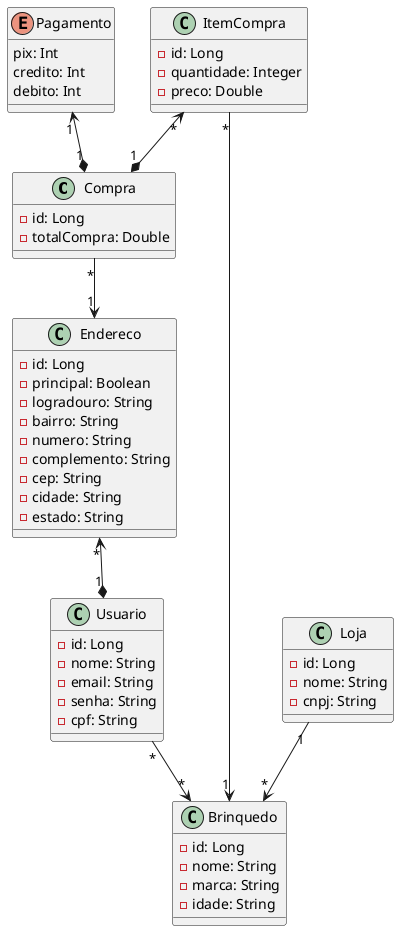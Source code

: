 @startuml

class Compra{
    - id: Long
    - totalCompra: Double
}

class ItemCompra{
    - id: Long
    - quantidade: Integer
    - preco: Double
}

enum Pagamento{
    pix: Int
    credito: Int
    debito: Int
}

class Usuario{
    - id: Long
    - nome: String
    - email: String
    - senha: String
    - cpf: String
}

class Brinquedo{
    - id: Long
    - nome: String
    - marca: String
    - idade: String
}

class Loja{
    - id: Long
    - nome: String
    - cnpj: String
}

class Endereco{
    - id: Long
    - principal: Boolean
    - logradouro: String
    - bairro: String
    - numero: String
    - complemento: String
    - cep: String
    - cidade: String
    - estado: String
}

ItemCompra "*" <--* "1" Compra
ItemCompra "*" --> "1" Brinquedo
Usuario "*" --> "*" Brinquedo
Compra "*" --> "1" Endereco
Loja "1" --> "*" Brinquedo
Endereco "*" <--* "1" Usuario
Pagamento "1" <--* "1" Compra


@enduml